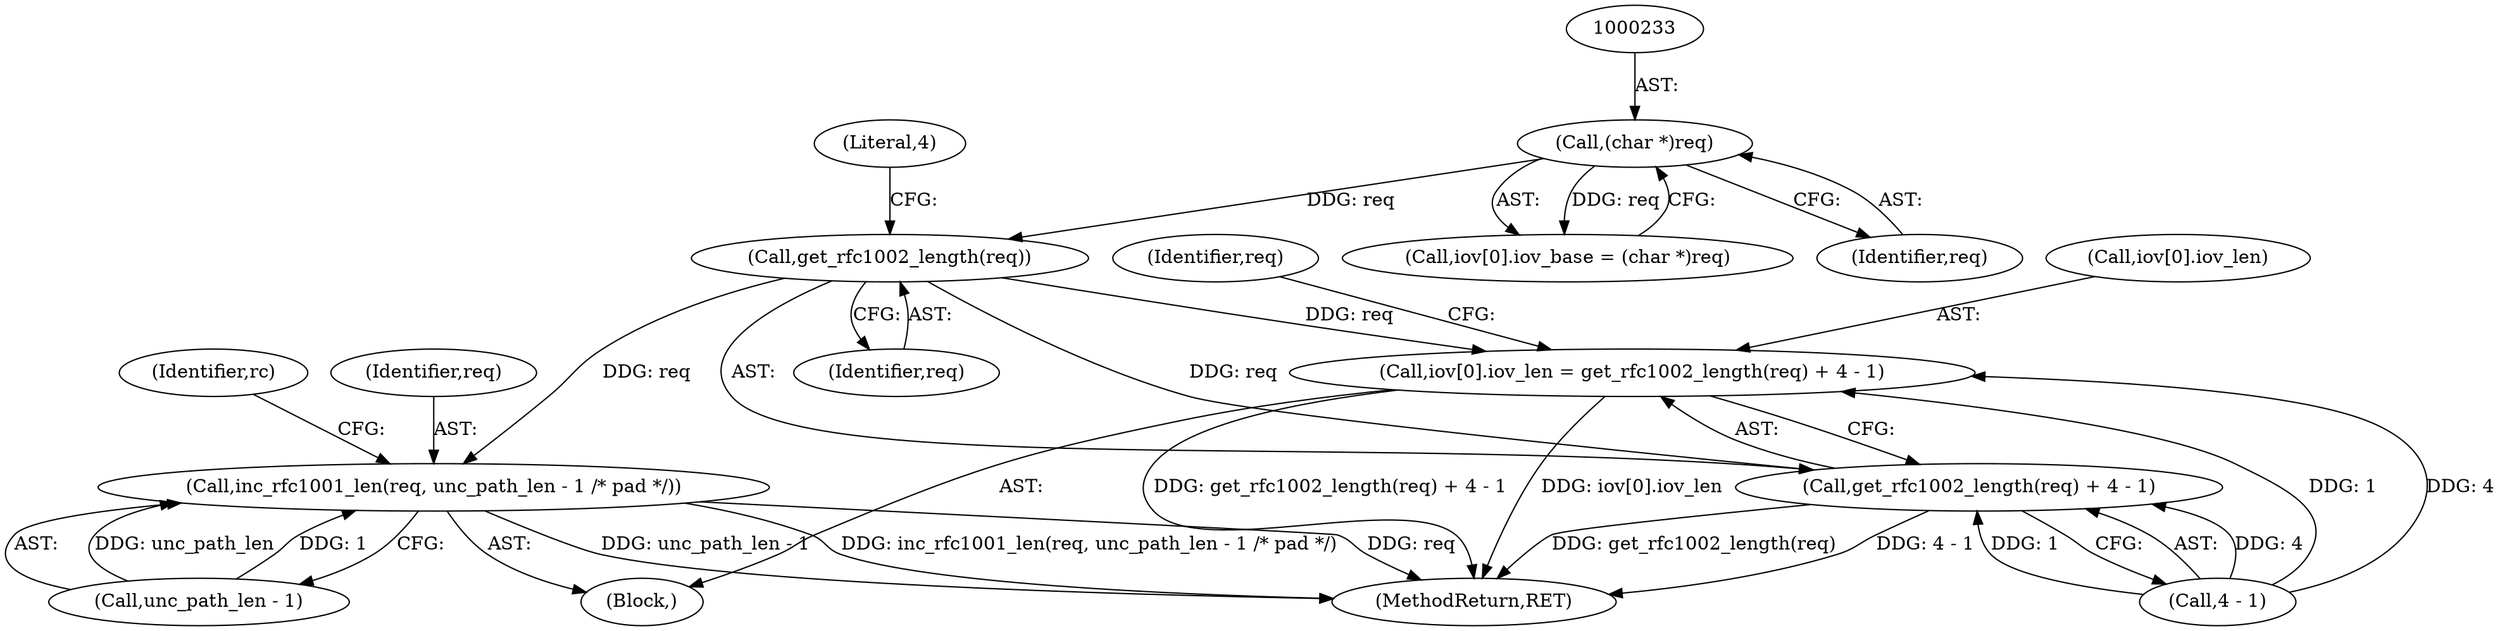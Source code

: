 digraph "0_linux_18f39e7be0121317550d03e267e3ebd4dbfbb3ce@pointer" {
"1000242" [label="(Call,get_rfc1002_length(req))"];
"1000232" [label="(Call,(char *)req)"];
"1000235" [label="(Call,iov[0].iov_len = get_rfc1002_length(req) + 4 - 1)"];
"1000241" [label="(Call,get_rfc1002_length(req) + 4 - 1)"];
"1000280" [label="(Call,inc_rfc1001_len(req, unc_path_len - 1 /* pad */))"];
"1000114" [label="(Block,)"];
"1000244" [label="(Call,4 - 1)"];
"1000245" [label="(Literal,4)"];
"1000243" [label="(Identifier,req)"];
"1000232" [label="(Call,(char *)req)"];
"1000249" [label="(Identifier,req)"];
"1000286" [label="(Identifier,rc)"];
"1000226" [label="(Call,iov[0].iov_base = (char *)req)"];
"1000236" [label="(Call,iov[0].iov_len)"];
"1000280" [label="(Call,inc_rfc1001_len(req, unc_path_len - 1 /* pad */))"];
"1000241" [label="(Call,get_rfc1002_length(req) + 4 - 1)"];
"1000235" [label="(Call,iov[0].iov_len = get_rfc1002_length(req) + 4 - 1)"];
"1000505" [label="(MethodReturn,RET)"];
"1000281" [label="(Identifier,req)"];
"1000234" [label="(Identifier,req)"];
"1000242" [label="(Call,get_rfc1002_length(req))"];
"1000282" [label="(Call,unc_path_len - 1)"];
"1000242" -> "1000241"  [label="AST: "];
"1000242" -> "1000243"  [label="CFG: "];
"1000243" -> "1000242"  [label="AST: "];
"1000245" -> "1000242"  [label="CFG: "];
"1000242" -> "1000235"  [label="DDG: req"];
"1000242" -> "1000241"  [label="DDG: req"];
"1000232" -> "1000242"  [label="DDG: req"];
"1000242" -> "1000280"  [label="DDG: req"];
"1000232" -> "1000226"  [label="AST: "];
"1000232" -> "1000234"  [label="CFG: "];
"1000233" -> "1000232"  [label="AST: "];
"1000234" -> "1000232"  [label="AST: "];
"1000226" -> "1000232"  [label="CFG: "];
"1000232" -> "1000226"  [label="DDG: req"];
"1000235" -> "1000114"  [label="AST: "];
"1000235" -> "1000241"  [label="CFG: "];
"1000236" -> "1000235"  [label="AST: "];
"1000241" -> "1000235"  [label="AST: "];
"1000249" -> "1000235"  [label="CFG: "];
"1000235" -> "1000505"  [label="DDG: iov[0].iov_len"];
"1000235" -> "1000505"  [label="DDG: get_rfc1002_length(req) + 4 - 1"];
"1000244" -> "1000235"  [label="DDG: 4"];
"1000244" -> "1000235"  [label="DDG: 1"];
"1000241" -> "1000244"  [label="CFG: "];
"1000244" -> "1000241"  [label="AST: "];
"1000241" -> "1000505"  [label="DDG: get_rfc1002_length(req)"];
"1000241" -> "1000505"  [label="DDG: 4 - 1"];
"1000244" -> "1000241"  [label="DDG: 4"];
"1000244" -> "1000241"  [label="DDG: 1"];
"1000280" -> "1000114"  [label="AST: "];
"1000280" -> "1000282"  [label="CFG: "];
"1000281" -> "1000280"  [label="AST: "];
"1000282" -> "1000280"  [label="AST: "];
"1000286" -> "1000280"  [label="CFG: "];
"1000280" -> "1000505"  [label="DDG: unc_path_len - 1"];
"1000280" -> "1000505"  [label="DDG: inc_rfc1001_len(req, unc_path_len - 1 /* pad */)"];
"1000280" -> "1000505"  [label="DDG: req"];
"1000282" -> "1000280"  [label="DDG: unc_path_len"];
"1000282" -> "1000280"  [label="DDG: 1"];
}
